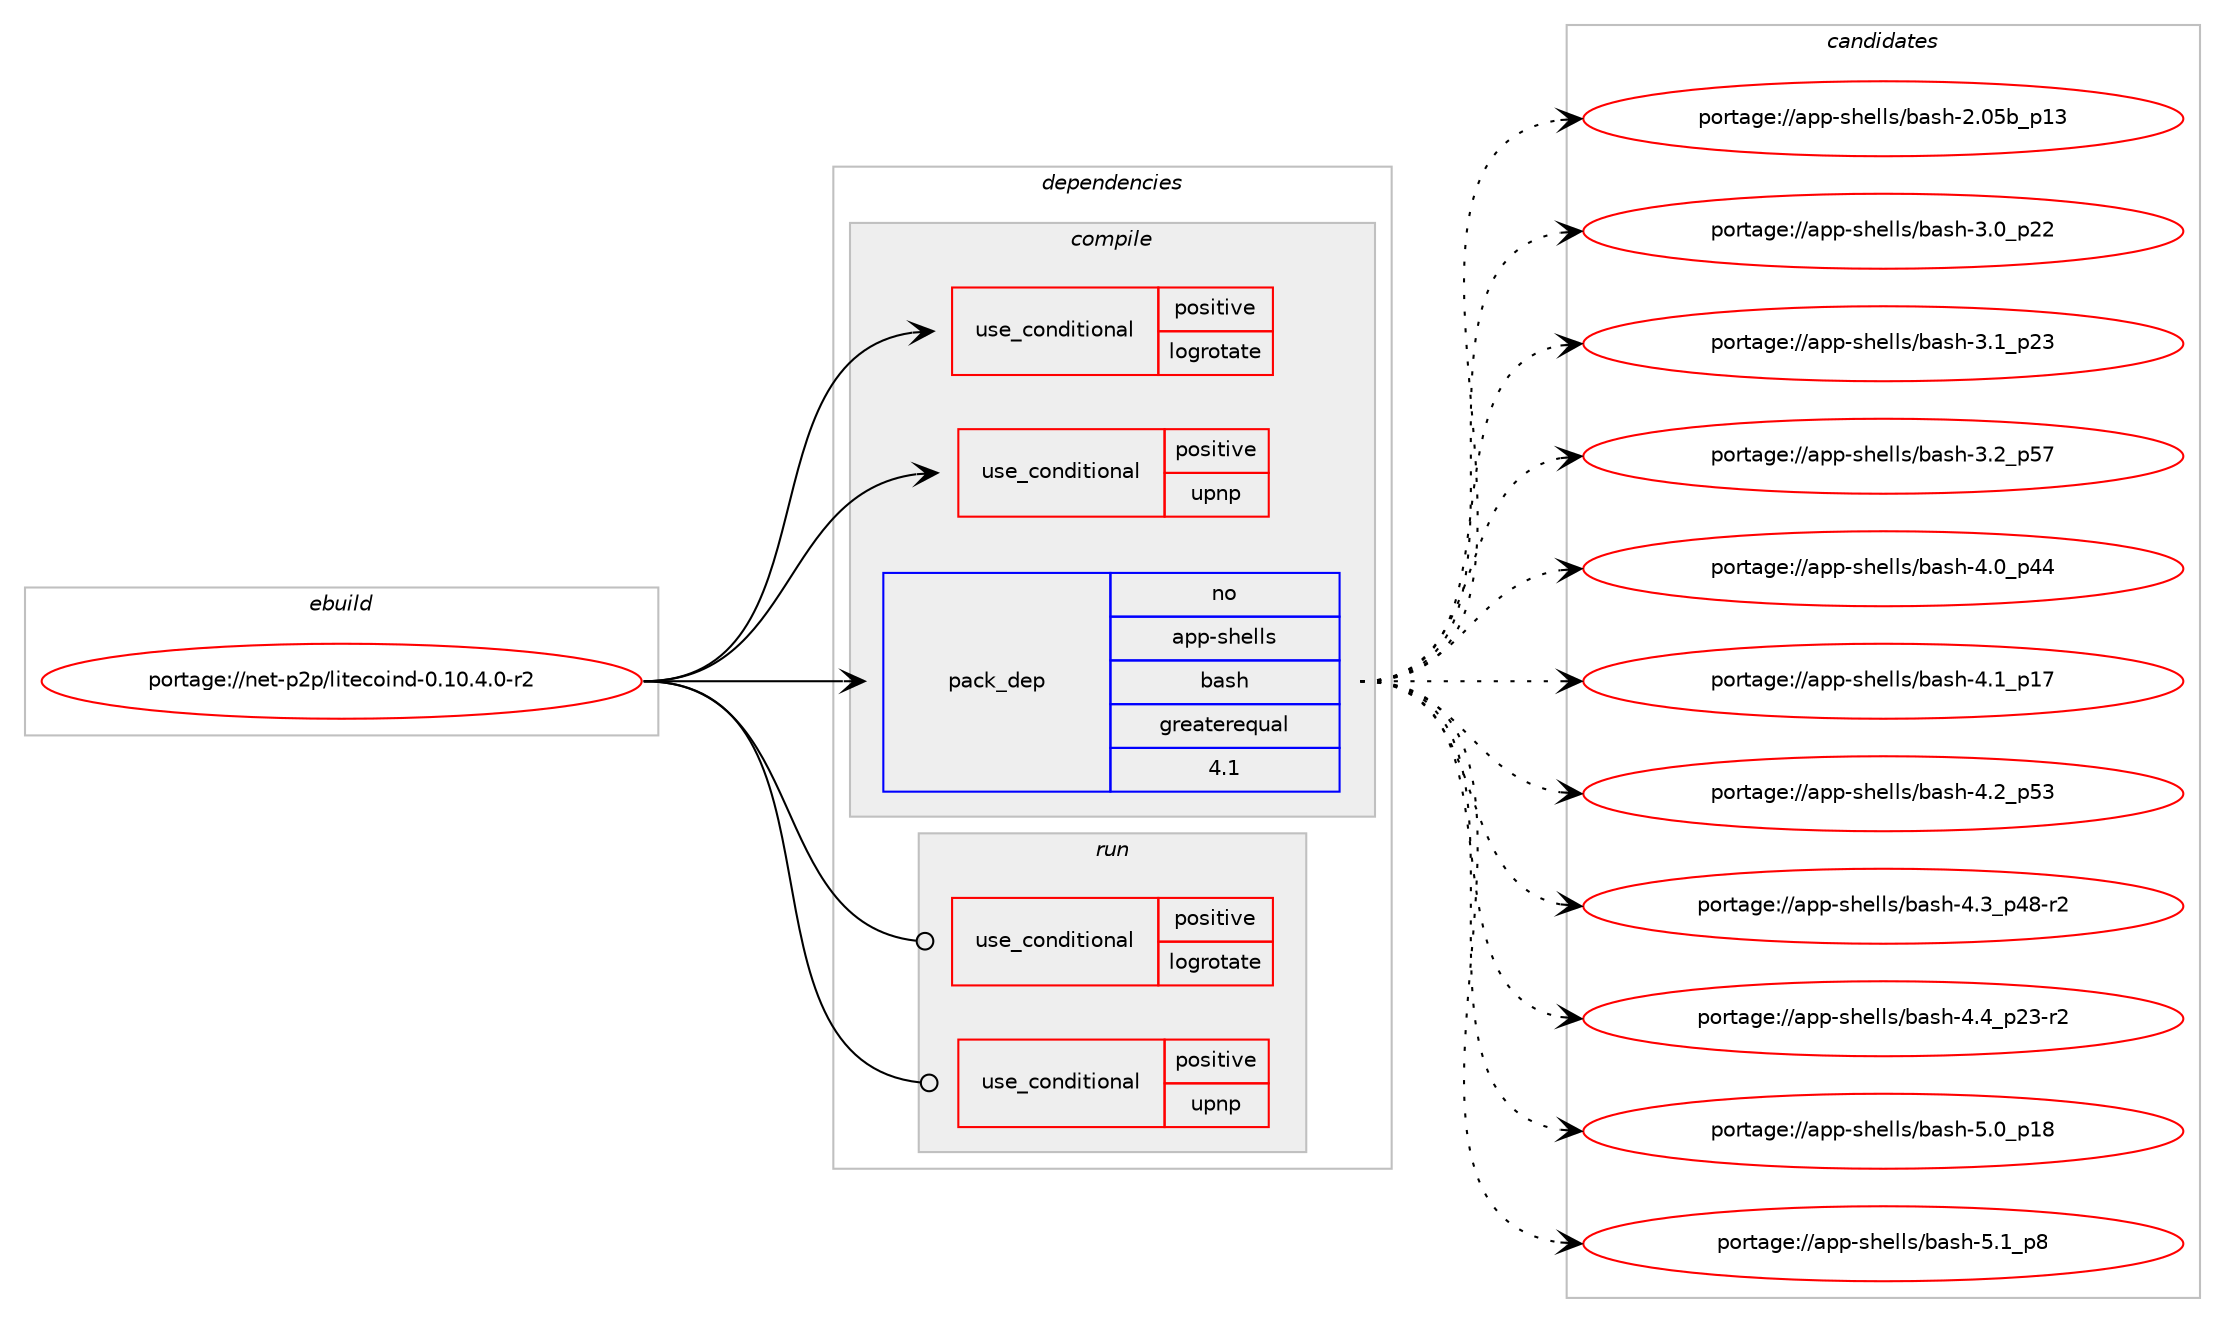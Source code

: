 digraph prolog {

# *************
# Graph options
# *************

newrank=true;
concentrate=true;
compound=true;
graph [rankdir=LR,fontname=Helvetica,fontsize=10,ranksep=1.5];#, ranksep=2.5, nodesep=0.2];
edge  [arrowhead=vee];
node  [fontname=Helvetica,fontsize=10];

# **********
# The ebuild
# **********

subgraph cluster_leftcol {
color=gray;
rank=same;
label=<<i>ebuild</i>>;
id [label="portage://net-p2p/litecoind-0.10.4.0-r2", color=red, width=4, href="../net-p2p/litecoind-0.10.4.0-r2.svg"];
}

# ****************
# The dependencies
# ****************

subgraph cluster_midcol {
color=gray;
label=<<i>dependencies</i>>;
subgraph cluster_compile {
fillcolor="#eeeeee";
style=filled;
label=<<i>compile</i>>;
subgraph cond93 {
dependency171 [label=<<TABLE BORDER="0" CELLBORDER="1" CELLSPACING="0" CELLPADDING="4"><TR><TD ROWSPAN="3" CELLPADDING="10">use_conditional</TD></TR><TR><TD>positive</TD></TR><TR><TD>logrotate</TD></TR></TABLE>>, shape=none, color=red];
# *** BEGIN UNKNOWN DEPENDENCY TYPE (TODO) ***
# dependency171 -> package_dependency(portage://net-p2p/litecoind-0.10.4.0-r2,install,no,app-admin,logrotate,none,[,,],[],[])
# *** END UNKNOWN DEPENDENCY TYPE (TODO) ***

}
id:e -> dependency171:w [weight=20,style="solid",arrowhead="vee"];
subgraph cond94 {
dependency172 [label=<<TABLE BORDER="0" CELLBORDER="1" CELLSPACING="0" CELLPADDING="4"><TR><TD ROWSPAN="3" CELLPADDING="10">use_conditional</TD></TR><TR><TD>positive</TD></TR><TR><TD>upnp</TD></TR></TABLE>>, shape=none, color=red];
# *** BEGIN UNKNOWN DEPENDENCY TYPE (TODO) ***
# dependency172 -> package_dependency(portage://net-p2p/litecoind-0.10.4.0-r2,install,no,net-libs,miniupnpc,none,[,,],[],[])
# *** END UNKNOWN DEPENDENCY TYPE (TODO) ***

}
id:e -> dependency172:w [weight=20,style="solid",arrowhead="vee"];
# *** BEGIN UNKNOWN DEPENDENCY TYPE (TODO) ***
# id -> package_dependency(portage://net-p2p/litecoind-0.10.4.0-r2,install,no,acct-group,litecoin,none,[,,],[],[])
# *** END UNKNOWN DEPENDENCY TYPE (TODO) ***

# *** BEGIN UNKNOWN DEPENDENCY TYPE (TODO) ***
# id -> package_dependency(portage://net-p2p/litecoind-0.10.4.0-r2,install,no,acct-user,litecoin,none,[,,],[],[])
# *** END UNKNOWN DEPENDENCY TYPE (TODO) ***

subgraph pack77 {
dependency173 [label=<<TABLE BORDER="0" CELLBORDER="1" CELLSPACING="0" CELLPADDING="4" WIDTH="220"><TR><TD ROWSPAN="6" CELLPADDING="30">pack_dep</TD></TR><TR><TD WIDTH="110">no</TD></TR><TR><TD>app-shells</TD></TR><TR><TD>bash</TD></TR><TR><TD>greaterequal</TD></TR><TR><TD>4.1</TD></TR></TABLE>>, shape=none, color=blue];
}
id:e -> dependency173:w [weight=20,style="solid",arrowhead="vee"];
# *** BEGIN UNKNOWN DEPENDENCY TYPE (TODO) ***
# id -> package_dependency(portage://net-p2p/litecoind-0.10.4.0-r2,install,no,dev-libs,boost,none,[,,],any_same_slot,[use(enable(threads),positive)])
# *** END UNKNOWN DEPENDENCY TYPE (TODO) ***

# *** BEGIN UNKNOWN DEPENDENCY TYPE (TODO) ***
# id -> package_dependency(portage://net-p2p/litecoind-0.10.4.0-r2,install,no,dev-libs,leveldb,none,[,,],any_same_slot,[])
# *** END UNKNOWN DEPENDENCY TYPE (TODO) ***

# *** BEGIN UNKNOWN DEPENDENCY TYPE (TODO) ***
# id -> package_dependency(portage://net-p2p/litecoind-0.10.4.0-r2,install,no,dev-libs,openssl,none,[,,],[slot(0)],[use(disable(bindist),negative)])
# *** END UNKNOWN DEPENDENCY TYPE (TODO) ***

# *** BEGIN UNKNOWN DEPENDENCY TYPE (TODO) ***
# id -> package_dependency(portage://net-p2p/litecoind-0.10.4.0-r2,install,no,sys-apps,sed,none,[,,],[],[])
# *** END UNKNOWN DEPENDENCY TYPE (TODO) ***

# *** BEGIN UNKNOWN DEPENDENCY TYPE (TODO) ***
# id -> package_dependency(portage://net-p2p/litecoind-0.10.4.0-r2,install,no,sys-libs,db,none,[,,],[slot(4.8)],[use(enable(cxx),none)])
# *** END UNKNOWN DEPENDENCY TYPE (TODO) ***

}
subgraph cluster_compileandrun {
fillcolor="#eeeeee";
style=filled;
label=<<i>compile and run</i>>;
}
subgraph cluster_run {
fillcolor="#eeeeee";
style=filled;
label=<<i>run</i>>;
subgraph cond95 {
dependency174 [label=<<TABLE BORDER="0" CELLBORDER="1" CELLSPACING="0" CELLPADDING="4"><TR><TD ROWSPAN="3" CELLPADDING="10">use_conditional</TD></TR><TR><TD>positive</TD></TR><TR><TD>logrotate</TD></TR></TABLE>>, shape=none, color=red];
# *** BEGIN UNKNOWN DEPENDENCY TYPE (TODO) ***
# dependency174 -> package_dependency(portage://net-p2p/litecoind-0.10.4.0-r2,run,no,app-admin,logrotate,none,[,,],[],[])
# *** END UNKNOWN DEPENDENCY TYPE (TODO) ***

}
id:e -> dependency174:w [weight=20,style="solid",arrowhead="odot"];
subgraph cond96 {
dependency175 [label=<<TABLE BORDER="0" CELLBORDER="1" CELLSPACING="0" CELLPADDING="4"><TR><TD ROWSPAN="3" CELLPADDING="10">use_conditional</TD></TR><TR><TD>positive</TD></TR><TR><TD>upnp</TD></TR></TABLE>>, shape=none, color=red];
# *** BEGIN UNKNOWN DEPENDENCY TYPE (TODO) ***
# dependency175 -> package_dependency(portage://net-p2p/litecoind-0.10.4.0-r2,run,no,net-libs,miniupnpc,none,[,,],[],[])
# *** END UNKNOWN DEPENDENCY TYPE (TODO) ***

}
id:e -> dependency175:w [weight=20,style="solid",arrowhead="odot"];
# *** BEGIN UNKNOWN DEPENDENCY TYPE (TODO) ***
# id -> package_dependency(portage://net-p2p/litecoind-0.10.4.0-r2,run,no,acct-group,litecoin,none,[,,],[],[])
# *** END UNKNOWN DEPENDENCY TYPE (TODO) ***

# *** BEGIN UNKNOWN DEPENDENCY TYPE (TODO) ***
# id -> package_dependency(portage://net-p2p/litecoind-0.10.4.0-r2,run,no,acct-user,litecoin,none,[,,],[],[])
# *** END UNKNOWN DEPENDENCY TYPE (TODO) ***

# *** BEGIN UNKNOWN DEPENDENCY TYPE (TODO) ***
# id -> package_dependency(portage://net-p2p/litecoind-0.10.4.0-r2,run,no,dev-libs,boost,none,[,,],any_same_slot,[use(enable(threads),positive)])
# *** END UNKNOWN DEPENDENCY TYPE (TODO) ***

# *** BEGIN UNKNOWN DEPENDENCY TYPE (TODO) ***
# id -> package_dependency(portage://net-p2p/litecoind-0.10.4.0-r2,run,no,dev-libs,leveldb,none,[,,],any_same_slot,[])
# *** END UNKNOWN DEPENDENCY TYPE (TODO) ***

# *** BEGIN UNKNOWN DEPENDENCY TYPE (TODO) ***
# id -> package_dependency(portage://net-p2p/litecoind-0.10.4.0-r2,run,no,dev-libs,openssl,none,[,,],[slot(0)],[use(disable(bindist),negative)])
# *** END UNKNOWN DEPENDENCY TYPE (TODO) ***

# *** BEGIN UNKNOWN DEPENDENCY TYPE (TODO) ***
# id -> package_dependency(portage://net-p2p/litecoind-0.10.4.0-r2,run,no,sys-libs,db,none,[,,],[slot(4.8)],[use(enable(cxx),none)])
# *** END UNKNOWN DEPENDENCY TYPE (TODO) ***

}
}

# **************
# The candidates
# **************

subgraph cluster_choices {
rank=same;
color=gray;
label=<<i>candidates</i>>;

subgraph choice77 {
color=black;
nodesep=1;
choice9711211245115104101108108115479897115104455046485398951124951 [label="portage://app-shells/bash-2.05b_p13", color=red, width=4,href="../app-shells/bash-2.05b_p13.svg"];
choice971121124511510410110810811547989711510445514648951125050 [label="portage://app-shells/bash-3.0_p22", color=red, width=4,href="../app-shells/bash-3.0_p22.svg"];
choice971121124511510410110810811547989711510445514649951125051 [label="portage://app-shells/bash-3.1_p23", color=red, width=4,href="../app-shells/bash-3.1_p23.svg"];
choice971121124511510410110810811547989711510445514650951125355 [label="portage://app-shells/bash-3.2_p57", color=red, width=4,href="../app-shells/bash-3.2_p57.svg"];
choice971121124511510410110810811547989711510445524648951125252 [label="portage://app-shells/bash-4.0_p44", color=red, width=4,href="../app-shells/bash-4.0_p44.svg"];
choice971121124511510410110810811547989711510445524649951124955 [label="portage://app-shells/bash-4.1_p17", color=red, width=4,href="../app-shells/bash-4.1_p17.svg"];
choice971121124511510410110810811547989711510445524650951125351 [label="portage://app-shells/bash-4.2_p53", color=red, width=4,href="../app-shells/bash-4.2_p53.svg"];
choice9711211245115104101108108115479897115104455246519511252564511450 [label="portage://app-shells/bash-4.3_p48-r2", color=red, width=4,href="../app-shells/bash-4.3_p48-r2.svg"];
choice9711211245115104101108108115479897115104455246529511250514511450 [label="portage://app-shells/bash-4.4_p23-r2", color=red, width=4,href="../app-shells/bash-4.4_p23-r2.svg"];
choice971121124511510410110810811547989711510445534648951124956 [label="portage://app-shells/bash-5.0_p18", color=red, width=4,href="../app-shells/bash-5.0_p18.svg"];
choice9711211245115104101108108115479897115104455346499511256 [label="portage://app-shells/bash-5.1_p8", color=red, width=4,href="../app-shells/bash-5.1_p8.svg"];
dependency173:e -> choice9711211245115104101108108115479897115104455046485398951124951:w [style=dotted,weight="100"];
dependency173:e -> choice971121124511510410110810811547989711510445514648951125050:w [style=dotted,weight="100"];
dependency173:e -> choice971121124511510410110810811547989711510445514649951125051:w [style=dotted,weight="100"];
dependency173:e -> choice971121124511510410110810811547989711510445514650951125355:w [style=dotted,weight="100"];
dependency173:e -> choice971121124511510410110810811547989711510445524648951125252:w [style=dotted,weight="100"];
dependency173:e -> choice971121124511510410110810811547989711510445524649951124955:w [style=dotted,weight="100"];
dependency173:e -> choice971121124511510410110810811547989711510445524650951125351:w [style=dotted,weight="100"];
dependency173:e -> choice9711211245115104101108108115479897115104455246519511252564511450:w [style=dotted,weight="100"];
dependency173:e -> choice9711211245115104101108108115479897115104455246529511250514511450:w [style=dotted,weight="100"];
dependency173:e -> choice971121124511510410110810811547989711510445534648951124956:w [style=dotted,weight="100"];
dependency173:e -> choice9711211245115104101108108115479897115104455346499511256:w [style=dotted,weight="100"];
}
}

}
